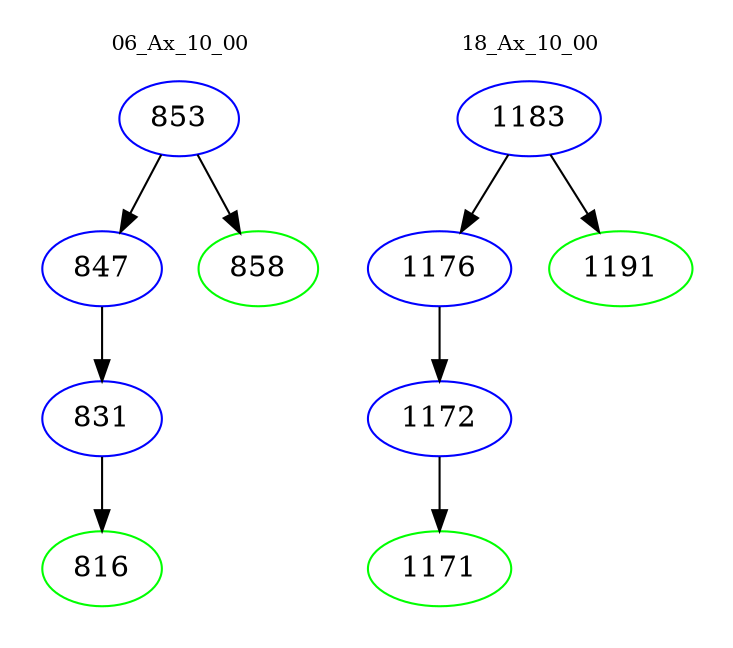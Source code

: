 digraph{
subgraph cluster_0 {
color = white
label = "06_Ax_10_00";
fontsize=10;
T0_853 [label="853", color="blue"]
T0_853 -> T0_847 [color="black"]
T0_847 [label="847", color="blue"]
T0_847 -> T0_831 [color="black"]
T0_831 [label="831", color="blue"]
T0_831 -> T0_816 [color="black"]
T0_816 [label="816", color="green"]
T0_853 -> T0_858 [color="black"]
T0_858 [label="858", color="green"]
}
subgraph cluster_1 {
color = white
label = "18_Ax_10_00";
fontsize=10;
T1_1183 [label="1183", color="blue"]
T1_1183 -> T1_1176 [color="black"]
T1_1176 [label="1176", color="blue"]
T1_1176 -> T1_1172 [color="black"]
T1_1172 [label="1172", color="blue"]
T1_1172 -> T1_1171 [color="black"]
T1_1171 [label="1171", color="green"]
T1_1183 -> T1_1191 [color="black"]
T1_1191 [label="1191", color="green"]
}
}
